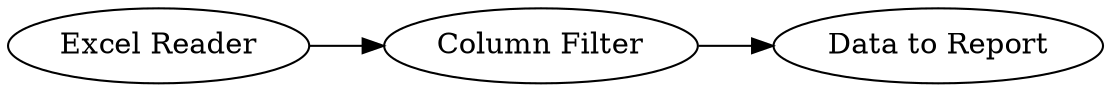 digraph {
	3 -> 1
	4 -> 3
	1 [label="Data to Report"]
	4 [label="Excel Reader"]
	3 [label="Column Filter"]
	rankdir=LR
}
